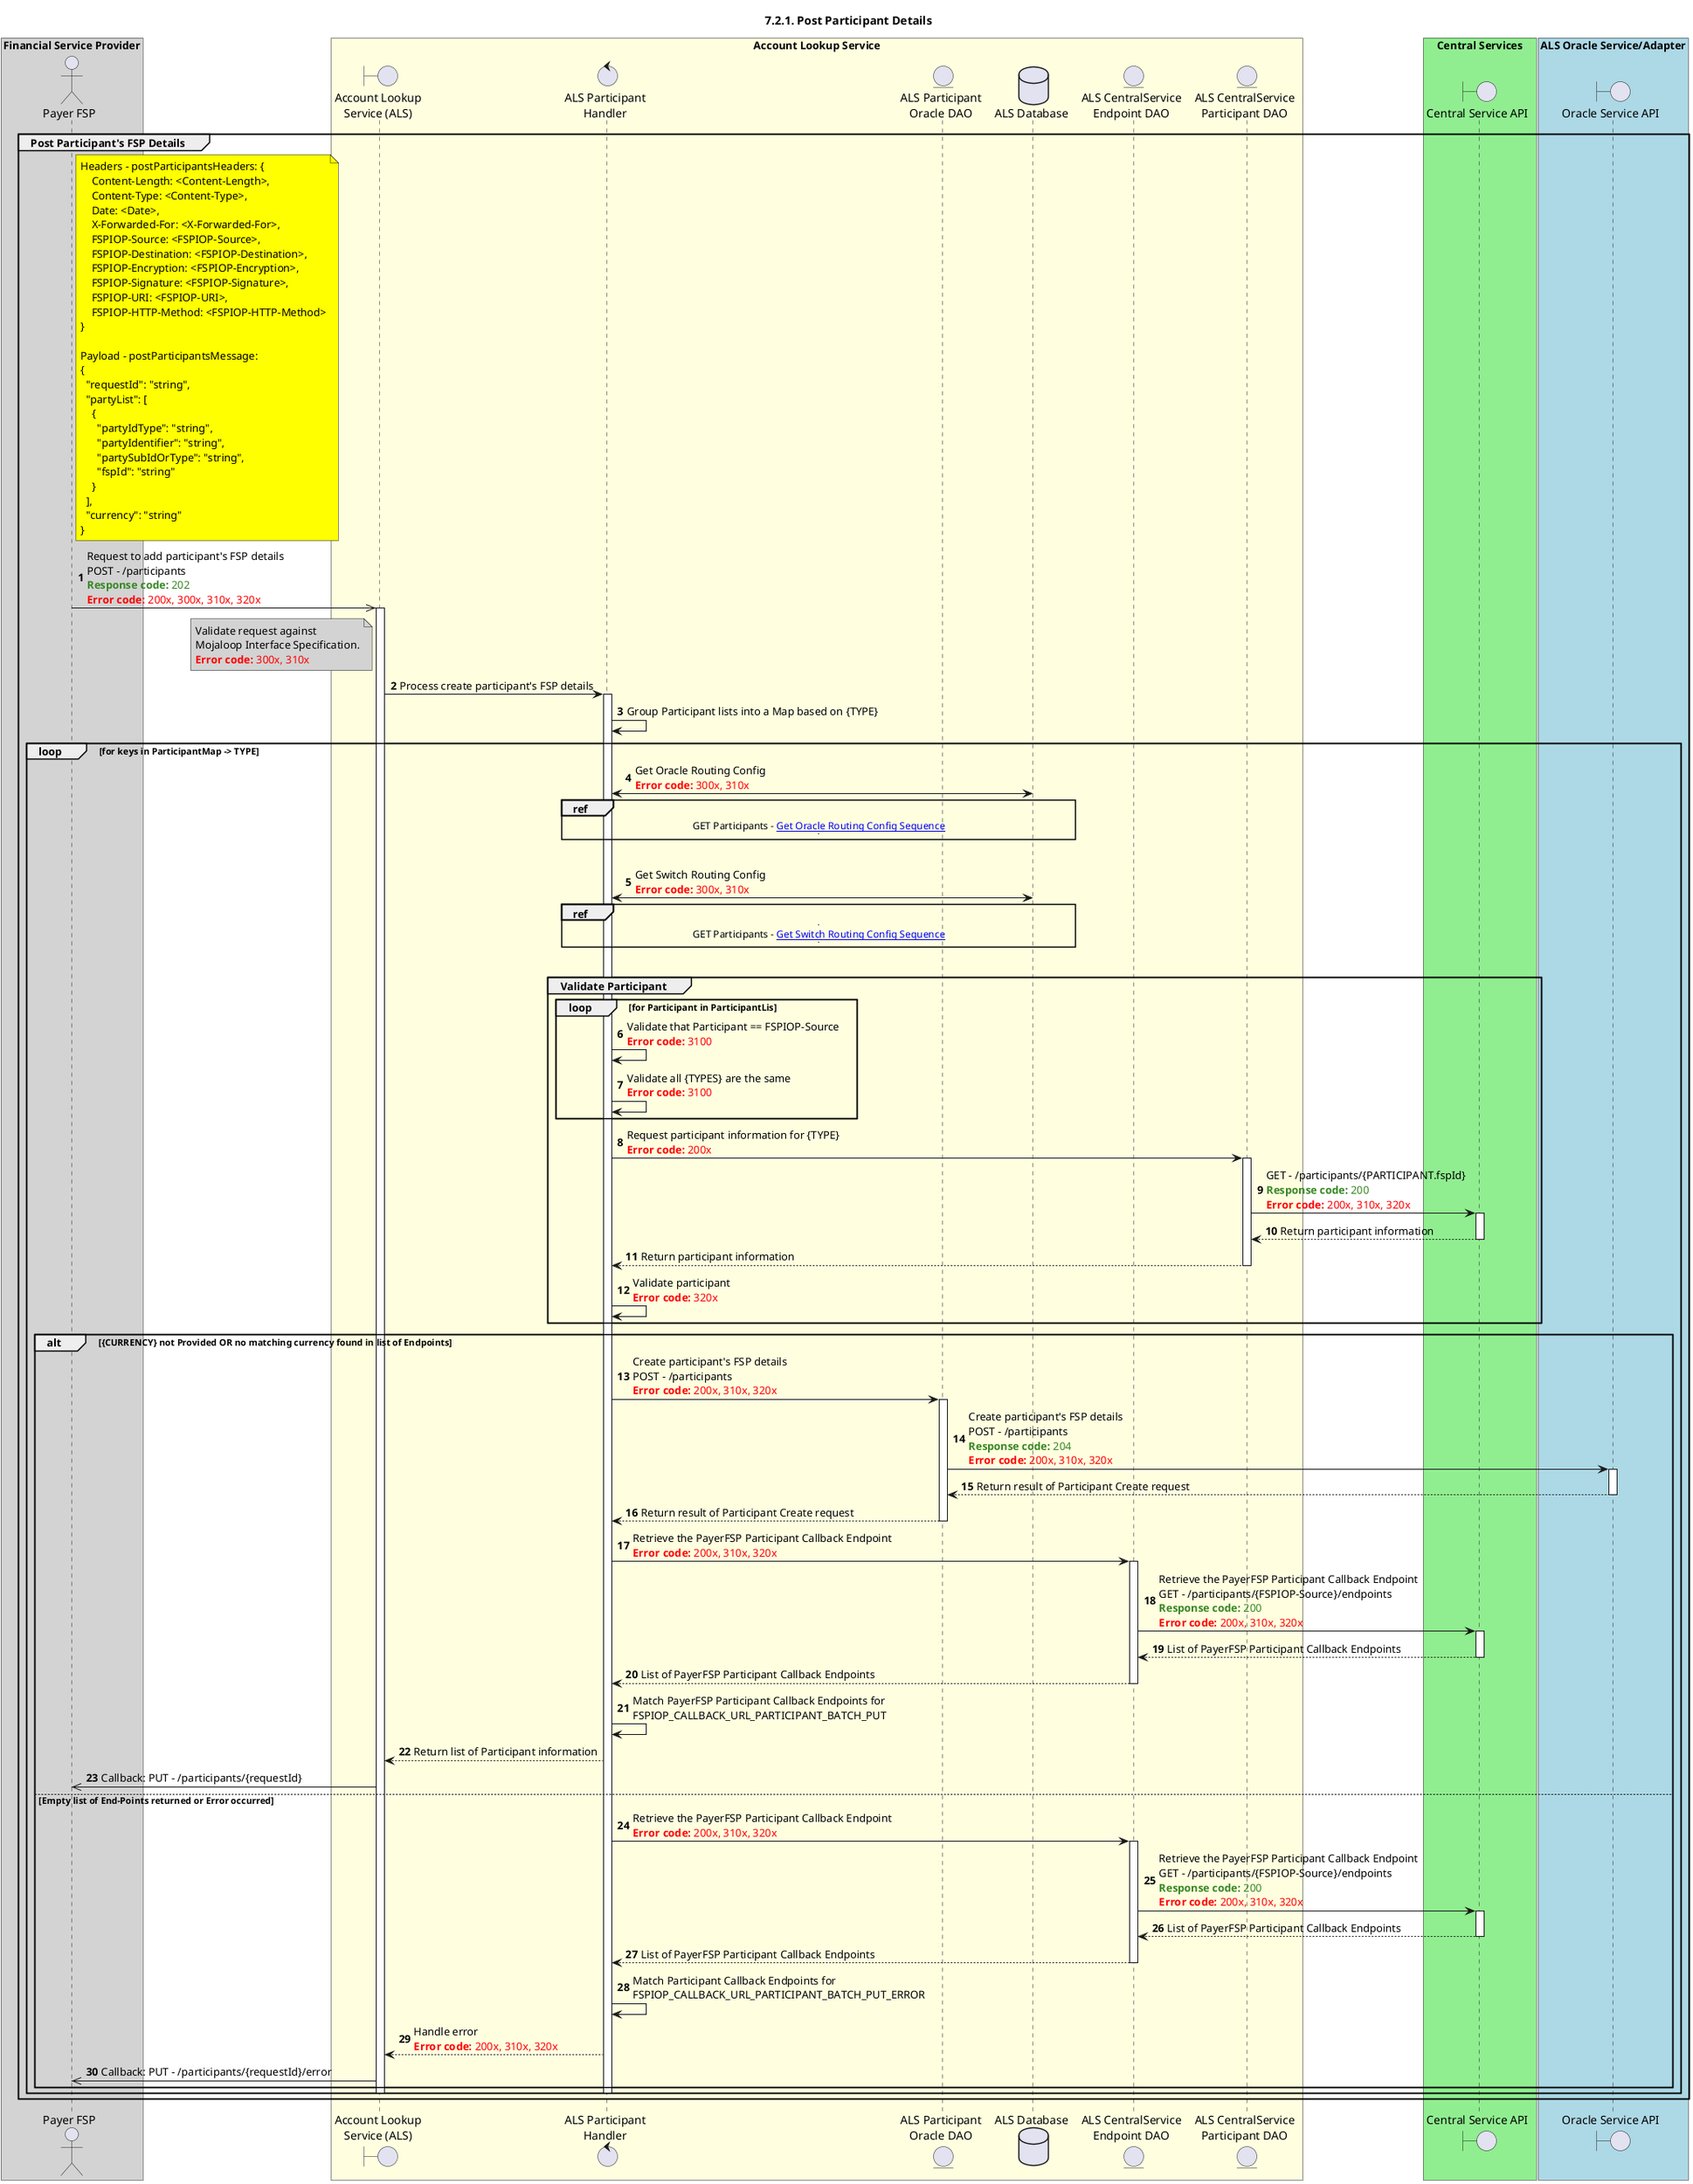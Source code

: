 /'*****
 License
 --------------
 Copyright © 2017 Bill & Melinda Gates Foundation
 The Mojaloop files are made available by the Bill & Melinda Gates Foundation under the Apache License, Version 2.0 (the "License") and you may not use these files except in compliance with the License. You may obtain a copy of the License at
 http://www.apache.org/licenses/LICENSE-2.0
 Unless required by applicable law or agreed to in writing, the Mojaloop files are distributed on an "AS IS" BASIS, WITHOUT WARRANTIES OR CONDITIONS OF ANY KIND, either express or implied. See the License for the specific language governing permissions and limitations under the License.
 Contributors
 --------------
 This is the official list of the Mojaloop project contributors for this file.
 Names of the original copyright holders (individuals or organizations)
 should be listed with a '*' in the first column. People who have
 contributed from an organization can be listed under the organization
 that actually holds the copyright for their contributions (see the
 Gates Foundation organization for an example). Those individuals should have
 their names indented and be marked with a '-'. Email address can be added
 optionally within square brackets <email>.
 * Gates Foundation
 - Name Surname <name.surname@gatesfoundation.com>

 * Georgi Georgiev <georgi.georgiev@modusbox.com>
 * Rajiv Mothilal <rajiv.mothilal@modusbox.com>
 --------------
 ******'/


@startuml
' declare title
title 7.2.1. Post Participant Details

autonumber
' Actor Keys:
' boundary - APIs/Interfaces, etc
' entity - Database Access Objects
' database - Database Persistance Store

' declare actors
actor "Payer FSP" as PAYER_FSP
boundary "Account Lookup\nService (ALS)" as ALS_API
control "ALS Participant\nHandler" as ALS_PARTICIPANT_HANDLER
entity "ALS CentralService\nEndpoint DAO" as ALS_CENTRALSERVICE_ENDPOINT_CONFIG_DAO
entity "ALS CentralService\nParticipant DAO" as ALS_CENTRALSERVICE_PARTICIPANT_DAO
entity "ALS Participant\nOracle DAO" as ALS_PARTICIPANT_ORACLE_DAO
database "ALS Database" as ALS_DB
boundary "Oracle Service API" as ORACLE_API
boundary "Central Service API" as CENTRALSERVICE_API

box "Financial Service Provider" #LightGrey
participant PAYER_FSP
end box

box "Account Lookup Service" #LightYellow
participant ALS_API
participant ALS_PARTICIPANT_HANDLER
participant ALS_PARTICIPANT_ORACLE_DAO
participant ALS_DB
participant ALS_CENTRALSERVICE_ENDPOINT_CONFIG_DAO
participant ALS_CENTRALSERVICE_PARTICIPANT_DAO
end box

box "Central Services" #LightGreen
participant CENTRALSERVICE_API
end box

box "ALS Oracle Service/Adapter" #LightBlue
participant ORACLE_API
end box

' START OF FLOW

group Post Participant's FSP Details
    note right of PAYER_FSP #yellow
        Headers - postParticipantsHeaders: {
            Content-Length: <Content-Length>,
            Content-Type: <Content-Type>,
            Date: <Date>,
            X-Forwarded-For: <X-Forwarded-For>,
            FSPIOP-Source: <FSPIOP-Source>,
            FSPIOP-Destination: <FSPIOP-Destination>,
            FSPIOP-Encryption: <FSPIOP-Encryption>,
            FSPIOP-Signature: <FSPIOP-Signature>,
            FSPIOP-URI: <FSPIOP-URI>,
            FSPIOP-HTTP-Method: <FSPIOP-HTTP-Method>
        }

        Payload - postParticipantsMessage:
        {
          "requestId": "string",
          "partyList": [
            {
              "partyIdType": "string",
              "partyIdentifier": "string",
              "partySubIdOrType": "string",
              "fspId": "string"
            }
          ],
          "currency": "string"
        }
    end note
    PAYER_FSP ->> ALS_API: Request to add participant's FSP details\nPOST - /participants\n<color #388724><b>Response code:</b> 202</color> \n<color #FF0000><b>Error code:</b> 200x, 300x, 310x, 320x</color>
'    hnote over ALS_API #lightyellow
'            "POST /participant" operation only supports requests which contain:
'            - All Participant's FSPs match the FSPIOP-Source
'            - All Participant's TYPEs are the same
'            - All Participant's will be of the same Currency
'    end note
    activate ALS_API
    note left ALS_API #lightgray
        Validate request against
        Mojaloop Interface Specification.
        <color #red><b>Error code:</b> 300x, 310x</color>
    end note

    ALS_API -> ALS_PARTICIPANT_HANDLER: Process create participant's FSP details
    activate ALS_PARTICIPANT_HANDLER

    '********************* Sort into Participant buckets based on {TYPE} - START ************************
    ALS_PARTICIPANT_HANDLER -> ALS_PARTICIPANT_HANDLER: Group Participant lists into a Map based on {TYPE}

    '********************* Sort into Participant buckets based on {TYPE} - END ************************

    loop for keys in ParticipantMap -> TYPE

        '********************* Fetch Oracle Routing Information - START ************************

        '********************* Retrieve Oracle Routing Information - START ************************

        ALS_PARTICIPANT_HANDLER <-> ALS_DB: Get Oracle Routing Config\n<color #FF0000><b>Error code:</b> 300x, 310x</color>
        ref over ALS_PARTICIPANT_HANDLER, ALS_DB
            GET Participants - [[https://docs.mojaloop.live/mojaloop-technical-overview/account-lookup-service/als-get-participants.html Get Oracle Routing Config Sequence]]
            |||
        end ref

        '********************* Retrieve Oracle Routing Information - END ************************

        |||

        '********************* Fetch Oracle Routing Information - END ************************

        '********************* Retrieve Switch Routing Information - START ************************

        ALS_PARTICIPANT_HANDLER <-> ALS_DB: Get Switch Routing Config\n<color #FF0000><b>Error code:</b> 300x, 310x</color>
        ref over ALS_PARTICIPANT_HANDLER, ALS_DB
            |||
            GET Participants - [[https://docs.mojaloop.live/mojaloop-technical-overview/account-lookup-service/als-get-participants.html Get Switch Routing Config Sequence]]
            |||
        end ref

        '********************* Retrieve Switch Routing Information - END ************************
        |||

        '********************* Validate Participant - START ************************
        group Validate Participant
            loop for Participant in ParticipantLis

                ALS_PARTICIPANT_HANDLER -> ALS_PARTICIPANT_HANDLER: Validate that Participant == FSPIOP-Source\n<color #FF0000><b>Error code:</b> 3100</color>
                ALS_PARTICIPANT_HANDLER -> ALS_PARTICIPANT_HANDLER: Validate all {TYPES} are the same\n<color #FF0000><b>Error code:</b> 3100</color>

            end loop

            ALS_PARTICIPANT_HANDLER -> ALS_CENTRALSERVICE_PARTICIPANT_DAO: Request participant information for {TYPE}\n<color #FF0000><b>Error code:</b> 200x</color>
            activate ALS_CENTRALSERVICE_PARTICIPANT_DAO

            ALS_CENTRALSERVICE_PARTICIPANT_DAO -> CENTRALSERVICE_API: GET - /participants/{PARTICIPANT.fspId}\n<color #388724><b>Response code:</b> 200</color> \n<color #FF0000><b>Error code:</b> 200x, 310x, 320x</color>
            activate CENTRALSERVICE_API
            CENTRALSERVICE_API --> ALS_CENTRALSERVICE_PARTICIPANT_DAO: Return participant information
            deactivate CENTRALSERVICE_API

            ALS_CENTRALSERVICE_PARTICIPANT_DAO --> ALS_PARTICIPANT_HANDLER: Return participant information

            deactivate ALS_CENTRALSERVICE_PARTICIPANT_DAO

            ALS_PARTICIPANT_HANDLER -> ALS_PARTICIPANT_HANDLER: Validate participant\n<color #FF0000><b>Error code:</b> 320x</color>
        end group
        '********************* Validate Participant - END ************************

        alt {CURRENCY} not Provided OR no matching currency found in list of Endpoints

            '********************* Create Participant Information - START ************************

            ALS_PARTICIPANT_HANDLER -> ALS_PARTICIPANT_ORACLE_DAO: Create participant's FSP details\nPOST - /participants\n<color #FF0000><b>Error code:</b> 200x, 310x, 320x</color>
            activate ALS_PARTICIPANT_ORACLE_DAO
            ALS_PARTICIPANT_ORACLE_DAO -> ORACLE_API: Create participant's FSP details\nPOST - /participants\n<color #388724><b>Response code:</b> 204</color> \n<color #FF0000><b>Error code:</b> 200x, 310x, 320x</color>
            activate ORACLE_API

            ORACLE_API --> ALS_PARTICIPANT_ORACLE_DAO: Return result of Participant Create request
            deactivate ORACLE_API

            ALS_PARTICIPANT_ORACLE_DAO --> ALS_PARTICIPANT_HANDLER: Return result of Participant Create request
            deactivate ALS_PARTICIPANT_ORACLE_DAO

            '********************* Create Participant Information - END ************************

            '********************* Get PayerFSP Participant Information - START ************************

            ALS_PARTICIPANT_HANDLER -> ALS_CENTRALSERVICE_ENDPOINT_CONFIG_DAO: Retrieve the PayerFSP Participant Callback Endpoint\n<color #FF0000><b>Error code:</b> 200x, 310x, 320x</color>
            activate ALS_CENTRALSERVICE_ENDPOINT_CONFIG_DAO
            ALS_CENTRALSERVICE_ENDPOINT_CONFIG_DAO -> CENTRALSERVICE_API: Retrieve the PayerFSP Participant Callback Endpoint\nGET - /participants/{FSPIOP-Source}/endpoints\n<color #388724><b>Response code:</b> 200</color> \n<color #FF0000><b>Error code:</b> 200x, 310x, 320x</color>
            activate CENTRALSERVICE_API
            CENTRALSERVICE_API --> ALS_CENTRALSERVICE_ENDPOINT_CONFIG_DAO: List of PayerFSP Participant Callback Endpoints
            deactivate CENTRALSERVICE_API
            ALS_CENTRALSERVICE_ENDPOINT_CONFIG_DAO --> ALS_PARTICIPANT_HANDLER: List of PayerFSP Participant Callback Endpoints
            deactivate ALS_CENTRALSERVICE_ENDPOINT_CONFIG_DAO

            ALS_PARTICIPANT_HANDLER -> ALS_PARTICIPANT_HANDLER: Match PayerFSP Participant Callback Endpoints for\nFSPIOP_CALLBACK_URL_PARTICIPANT_BATCH_PUT

            '********************* Get PayerFSP Participant Information - END ************************

            ALS_PARTICIPANT_HANDLER --> ALS_API: Return list of Participant information
            ALS_API ->> PAYER_FSP: Callback: PUT - /participants/{requestId}

        else Empty list of End-Points returned or Error occurred

            '********************* Get PayerFSP Participant Information - START ************************

            ALS_PARTICIPANT_HANDLER -> ALS_CENTRALSERVICE_ENDPOINT_CONFIG_DAO: Retrieve the PayerFSP Participant Callback Endpoint\n<color #FF0000><b>Error code:</b> 200x, 310x, 320x</color>
            activate ALS_CENTRALSERVICE_ENDPOINT_CONFIG_DAO
            ALS_CENTRALSERVICE_ENDPOINT_CONFIG_DAO -> CENTRALSERVICE_API: Retrieve the PayerFSP Participant Callback Endpoint\nGET - /participants/{FSPIOP-Source}/endpoints\n<color #388724><b>Response code:</b> 200</color> \n<color #FF0000><b>Error code:</b> 200x, 310x, 320x</color>
            activate CENTRALSERVICE_API
            CENTRALSERVICE_API --> ALS_CENTRALSERVICE_ENDPOINT_CONFIG_DAO: List of PayerFSP Participant Callback Endpoints
            deactivate CENTRALSERVICE_API
            ALS_CENTRALSERVICE_ENDPOINT_CONFIG_DAO --> ALS_PARTICIPANT_HANDLER: List of PayerFSP Participant Callback Endpoints
            deactivate ALS_CENTRALSERVICE_ENDPOINT_CONFIG_DAO

            ALS_PARTICIPANT_HANDLER -> ALS_PARTICIPANT_HANDLER: Match Participant Callback Endpoints for\nFSPIOP_CALLBACK_URL_PARTICIPANT_BATCH_PUT_ERROR

            '********************* Get PayerFSP Participant Information - END ************************

            ALS_PARTICIPANT_HANDLER --> ALS_API: Handle error\n<color #FF0000><b>Error code:</b> 200x, 310x, 320x</color>
            ALS_API ->> PAYER_FSP: Callback: PUT - /participants/{requestId}/error
        end alt
        deactivate ALS_API

        deactivate ALS_PARTICIPANT_HANDLER
    end loop
end
@enduml
